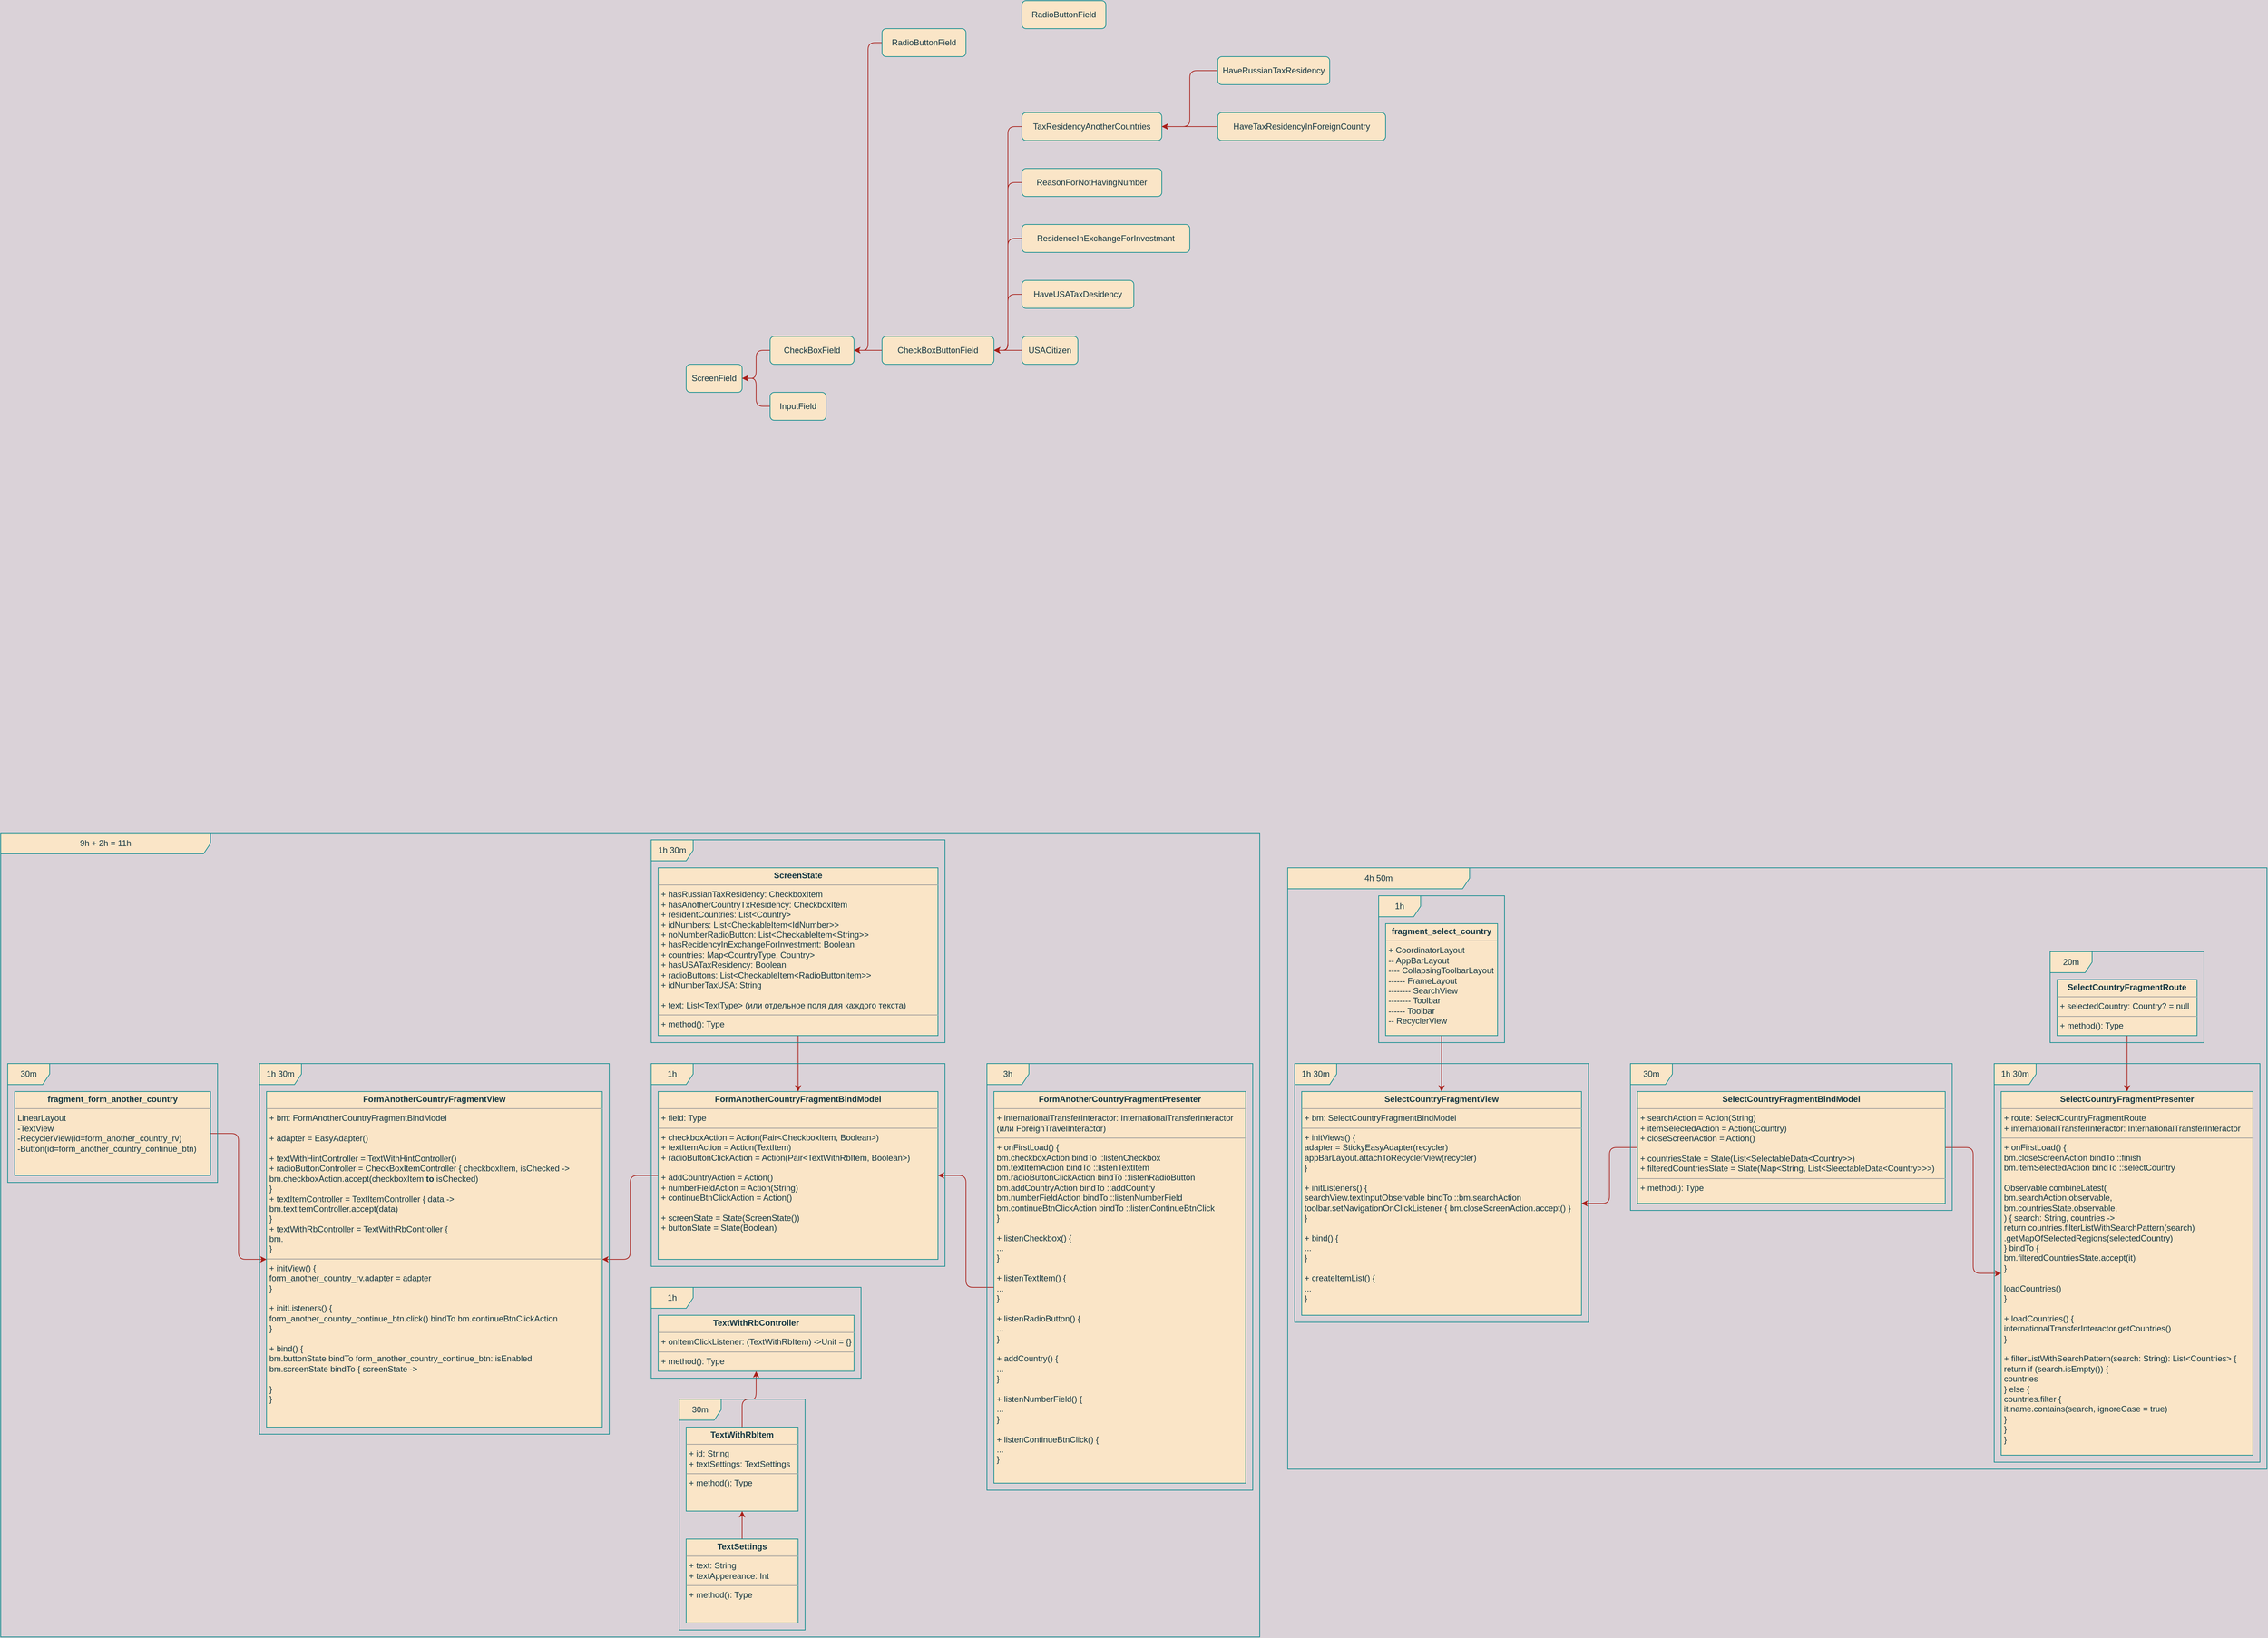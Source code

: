 <mxfile version="17.4.1" type="github">
  <diagram id="_SY6i5kRY3wPkOPPPDig" name="Page-1">
    <mxGraphModel dx="901" dy="2948" grid="1" gridSize="10" guides="1" tooltips="1" connect="1" arrows="1" fold="1" page="1" pageScale="1" pageWidth="827" pageHeight="1169" background="#DAD2D8" math="0" shadow="0">
      <root>
        <mxCell id="0" />
        <mxCell id="1" parent="0" />
        <mxCell id="DmR0rYpHkYZn28bjX9iA-1" value="&lt;p style=&quot;margin: 0px ; margin-top: 4px ; text-align: center&quot;&gt;&lt;b&gt;FormAnotherCountryFragmentView&lt;/b&gt;&lt;/p&gt;&lt;hr size=&quot;1&quot;&gt;&lt;p style=&quot;margin: 0px ; margin-left: 4px&quot;&gt;+ bm: FormAnotherCountryFragmentBindModel&lt;/p&gt;&lt;p style=&quot;margin: 0px ; margin-left: 4px&quot;&gt;&lt;br&gt;&lt;/p&gt;&lt;p style=&quot;margin: 0px ; margin-left: 4px&quot;&gt;+ adapter = EasyAdapter()&lt;br&gt;&lt;/p&gt;&lt;p style=&quot;margin: 0px ; margin-left: 4px&quot;&gt;&lt;br&gt;&lt;/p&gt;&lt;p style=&quot;margin: 0px ; margin-left: 4px&quot;&gt;+ textWithHintController = TextWithHintController()&lt;br&gt;&lt;/p&gt;&lt;p style=&quot;margin: 0px ; margin-left: 4px&quot;&gt;+ radioButtonController = CheckBoxItemController { checkboxItem, isChecked -&amp;gt;&lt;br&gt;&lt;/p&gt;&lt;p style=&quot;margin: 0px ; margin-left: 4px&quot;&gt;bm.checkboxAction.accept(checkboxItem &lt;b&gt;to&lt;/b&gt; isChecked)&lt;br&gt;&lt;/p&gt;&lt;p style=&quot;margin: 0px ; margin-left: 4px&quot;&gt;}&lt;/p&gt;&lt;p style=&quot;margin: 0px ; margin-left: 4px&quot;&gt;+ textItemController = TextItemController { data -&amp;gt;&lt;br&gt;&lt;/p&gt;&lt;p style=&quot;margin: 0px ; margin-left: 4px&quot;&gt;bm.textItemController.accept(data)&lt;br&gt;&lt;/p&gt;&lt;p style=&quot;margin: 0px ; margin-left: 4px&quot;&gt;}&lt;/p&gt;&lt;p style=&quot;margin: 0px ; margin-left: 4px&quot;&gt;+ textWithRbController = TextWithRbController {&lt;/p&gt;&lt;p style=&quot;margin: 0px ; margin-left: 4px&quot;&gt;bm.&lt;br&gt;&lt;/p&gt;&lt;p style=&quot;margin: 0px ; margin-left: 4px&quot;&gt;}&lt;br&gt;&lt;/p&gt;&lt;hr size=&quot;1&quot;&gt;&lt;p style=&quot;margin: 0px ; margin-left: 4px&quot;&gt;+ initView() {&lt;/p&gt;&lt;p style=&quot;margin: 0px ; margin-left: 4px&quot;&gt;form_another_country_rv.adapter = adapter&lt;br&gt;&lt;/p&gt;&lt;p style=&quot;margin: 0px ; margin-left: 4px&quot;&gt;}&lt;/p&gt;&lt;p style=&quot;margin: 0px ; margin-left: 4px&quot;&gt;&lt;br&gt;&lt;/p&gt;&lt;p style=&quot;margin: 0px ; margin-left: 4px&quot;&gt;+ initListeners() {&lt;/p&gt;&lt;p style=&quot;margin: 0px ; margin-left: 4px&quot;&gt;form_another_country_continue_btn.click() bindTo bm.continueBtnClickAction&lt;br&gt;&lt;/p&gt;&lt;p style=&quot;margin: 0px ; margin-left: 4px&quot;&gt;}&lt;br&gt;&lt;/p&gt;&lt;p style=&quot;margin: 0px ; margin-left: 4px&quot;&gt;&lt;br&gt;&lt;/p&gt;&lt;p style=&quot;margin: 0px ; margin-left: 4px&quot;&gt;+ bind() {&lt;/p&gt;&lt;p style=&quot;margin: 0px ; margin-left: 4px&quot;&gt;bm.buttonState bindTo form_another_country_continue_btn::isEnabled&lt;/p&gt;&lt;p style=&quot;margin: 0px ; margin-left: 4px&quot;&gt;bm.screenState bindTo { screenState -&amp;gt;&lt;br&gt;&lt;/p&gt;&lt;p style=&quot;margin: 0px ; margin-left: 4px&quot;&gt;&lt;br&gt;&lt;/p&gt;&lt;p style=&quot;margin: 0px ; margin-left: 4px&quot;&gt;}&lt;br&gt;&lt;/p&gt;&lt;p style=&quot;margin: 0px ; margin-left: 4px&quot;&gt;}&lt;br&gt;&lt;/p&gt;" style="verticalAlign=top;align=left;overflow=fill;fontSize=12;fontFamily=Helvetica;html=1;rounded=0;fillColor=#FAE5C7;strokeColor=#0F8B8D;fontColor=#143642;" parent="1" vertex="1">
          <mxGeometry x="440" y="80" width="480" height="480" as="geometry" />
        </mxCell>
        <mxCell id="DmR0rYpHkYZn28bjX9iA-13" value="" style="edgeStyle=orthogonalEdgeStyle;curved=0;rounded=1;sketch=0;orthogonalLoop=1;jettySize=auto;html=1;fontColor=#143642;strokeColor=#A8201A;fillColor=#FAE5C7;labelBackgroundColor=#DAD2D8;" parent="1" source="DmR0rYpHkYZn28bjX9iA-3" target="DmR0rYpHkYZn28bjX9iA-1" edge="1">
          <mxGeometry relative="1" as="geometry" />
        </mxCell>
        <mxCell id="DmR0rYpHkYZn28bjX9iA-3" value="&lt;p style=&quot;margin: 0px ; margin-top: 4px ; text-align: center&quot;&gt;&lt;b&gt;fragment_form_another_country&lt;/b&gt;&lt;/p&gt;&lt;hr size=&quot;1&quot;&gt;&lt;p style=&quot;margin: 0px ; margin-left: 4px&quot;&gt;LinearLayout&lt;/p&gt;&lt;p style=&quot;margin: 0px ; margin-left: 4px&quot;&gt;-TextView&lt;/p&gt;&lt;p style=&quot;margin: 0px ; margin-left: 4px&quot;&gt;-RecyclerView(id=form_another_country_rv)&lt;/p&gt;&lt;p style=&quot;margin: 0px ; margin-left: 4px&quot;&gt;-Button(id=form_another_country_continue_btn)&lt;br&gt;&lt;/p&gt;" style="verticalAlign=top;align=left;overflow=fill;fontSize=12;fontFamily=Helvetica;html=1;rounded=0;fillColor=#FAE5C7;strokeColor=#0F8B8D;fontColor=#143642;" parent="1" vertex="1">
          <mxGeometry x="80" y="80" width="280" height="120" as="geometry" />
        </mxCell>
        <mxCell id="DmR0rYpHkYZn28bjX9iA-11" value="" style="edgeStyle=orthogonalEdgeStyle;curved=0;rounded=1;sketch=0;orthogonalLoop=1;jettySize=auto;html=1;fontColor=#143642;strokeColor=#A8201A;fillColor=#FAE5C7;labelBackgroundColor=#DAD2D8;" parent="1" source="DmR0rYpHkYZn28bjX9iA-4" target="DmR0rYpHkYZn28bjX9iA-1" edge="1">
          <mxGeometry relative="1" as="geometry" />
        </mxCell>
        <mxCell id="DmR0rYpHkYZn28bjX9iA-4" value="&lt;p style=&quot;margin: 0px ; margin-top: 4px ; text-align: center&quot;&gt;&lt;b&gt;FormAnotherCountryFragmentBindModel&lt;/b&gt;&lt;/p&gt;&lt;hr size=&quot;1&quot;&gt;&lt;p style=&quot;margin: 0px ; margin-left: 4px&quot;&gt;+ field: Type&lt;/p&gt;&lt;hr size=&quot;1&quot;&gt;&lt;p style=&quot;margin: 0px ; margin-left: 4px&quot;&gt;+ checkboxAction = Action(Pair&amp;lt;CheckboxItem, Boolean&amp;gt;)&lt;/p&gt;&lt;p style=&quot;margin: 0px ; margin-left: 4px&quot;&gt;+ textItemAction = Action(TextItem)&lt;br&gt;&lt;/p&gt;&lt;p style=&quot;margin: 0px ; margin-left: 4px&quot;&gt;+ radioButtonClickAction = Action(Pair&amp;lt;TextWithRbItem, Boolean&amp;gt;)&lt;br&gt;&lt;/p&gt;&lt;br&gt;&lt;p style=&quot;margin: 0px ; margin-left: 4px&quot;&gt;+ addCountryAction = Action()&lt;/p&gt;&lt;p style=&quot;margin: 0px ; margin-left: 4px&quot;&gt;+ numberFieldAction = Action(String)&lt;/p&gt;&lt;p style=&quot;margin: 0px ; margin-left: 4px&quot;&gt;+ continueBtnClickAction = Action()&lt;br&gt;&lt;/p&gt;&lt;p style=&quot;margin: 0px ; margin-left: 4px&quot;&gt;&lt;br&gt;&lt;/p&gt;&lt;p style=&quot;margin: 0px ; margin-left: 4px&quot;&gt;+ screenState = State(ScreenState())&lt;/p&gt;&lt;p style=&quot;margin: 0px ; margin-left: 4px&quot;&gt;+ buttonState = State(Boolean)&lt;/p&gt;" style="verticalAlign=top;align=left;overflow=fill;fontSize=12;fontFamily=Helvetica;html=1;rounded=0;fillColor=#FAE5C7;strokeColor=#0F8B8D;fontColor=#143642;" parent="1" vertex="1">
          <mxGeometry x="1000" y="80" width="400" height="240" as="geometry" />
        </mxCell>
        <mxCell id="DmR0rYpHkYZn28bjX9iA-15" value="" style="edgeStyle=orthogonalEdgeStyle;curved=0;rounded=1;sketch=0;orthogonalLoop=1;jettySize=auto;html=1;fontColor=#143642;strokeColor=#A8201A;fillColor=#FAE5C7;labelBackgroundColor=#DAD2D8;" parent="1" source="DmR0rYpHkYZn28bjX9iA-5" target="DmR0rYpHkYZn28bjX9iA-4" edge="1">
          <mxGeometry relative="1" as="geometry" />
        </mxCell>
        <mxCell id="DmR0rYpHkYZn28bjX9iA-5" value="&lt;p style=&quot;margin: 0px ; margin-top: 4px ; text-align: center&quot;&gt;&lt;b&gt;ScreenState&lt;/b&gt;&lt;/p&gt;&lt;hr size=&quot;1&quot;&gt;&lt;p style=&quot;margin: 0px ; margin-left: 4px&quot;&gt;+ hasRussianTaxResidency: CheckboxItem&lt;/p&gt;&lt;p style=&quot;margin: 0px ; margin-left: 4px&quot;&gt;+ hasAnotherCountryTxResidency: CheckboxItem&lt;/p&gt;&lt;p style=&quot;margin: 0px ; margin-left: 4px&quot;&gt;+ residentCountries: List&amp;lt;Country&amp;gt;&lt;/p&gt;&lt;p style=&quot;margin: 0px ; margin-left: 4px&quot;&gt;+ idNumbers: List&amp;lt;CheckableItem&amp;lt;IdNumber&amp;gt;&amp;gt;&lt;/p&gt;&lt;p style=&quot;margin: 0px ; margin-left: 4px&quot;&gt;+ noNumberRadioButton: List&amp;lt;CheckableItem&amp;lt;String&amp;gt;&amp;gt;&lt;br&gt;&lt;/p&gt;&lt;p style=&quot;margin: 0px ; margin-left: 4px&quot;&gt;+ hasRecidencyInExchangeForInvestment: Boolean&lt;/p&gt;&lt;p style=&quot;margin: 0px ; margin-left: 4px&quot;&gt;+ countries: Map&amp;lt;CountryType, Country&amp;gt;&lt;/p&gt;&lt;p style=&quot;margin: 0px ; margin-left: 4px&quot;&gt;+ hasUSATaxResidency: Boolean&lt;/p&gt;&lt;p style=&quot;margin: 0px ; margin-left: 4px&quot;&gt;+ radioButtons: List&amp;lt;CheckableItem&amp;lt;RadioButtonItem&amp;gt;&amp;gt;&lt;/p&gt;&lt;p style=&quot;margin: 0px ; margin-left: 4px&quot;&gt;+ idNumberTaxUSA: String&lt;/p&gt;&lt;p style=&quot;margin: 0px ; margin-left: 4px&quot;&gt;&lt;br&gt;&lt;/p&gt;&lt;p style=&quot;margin: 0px ; margin-left: 4px&quot;&gt;+ text: List&amp;lt;TextType&amp;gt; (или отдельное поля для каждого текста)&lt;br&gt;&lt;/p&gt;&lt;hr size=&quot;1&quot;&gt;&lt;p style=&quot;margin: 0px ; margin-left: 4px&quot;&gt;+ method(): Type&lt;/p&gt;" style="verticalAlign=top;align=left;overflow=fill;fontSize=12;fontFamily=Helvetica;html=1;rounded=0;fillColor=#FAE5C7;strokeColor=#0F8B8D;fontColor=#143642;" parent="1" vertex="1">
          <mxGeometry x="1000" y="-240" width="400" height="240" as="geometry" />
        </mxCell>
        <mxCell id="DmR0rYpHkYZn28bjX9iA-6" value="&lt;p style=&quot;margin: 0px ; margin-top: 4px ; text-align: center&quot;&gt;&lt;b&gt;TextWithRbController&lt;/b&gt;&lt;/p&gt;&lt;hr size=&quot;1&quot;&gt;&lt;p style=&quot;margin: 0px ; margin-left: 4px&quot;&gt;+ onItemClickListener: (TextWithRbItem) -&amp;gt;Unit = {}&lt;br&gt;&lt;/p&gt;&lt;hr size=&quot;1&quot;&gt;&lt;p style=&quot;margin: 0px ; margin-left: 4px&quot;&gt;+ method(): Type&lt;/p&gt;" style="verticalAlign=top;align=left;overflow=fill;fontSize=12;fontFamily=Helvetica;html=1;rounded=0;sketch=0;fontColor=#143642;strokeColor=#0F8B8D;fillColor=#FAE5C7;" parent="1" vertex="1">
          <mxGeometry x="1000" y="400" width="280" height="80" as="geometry" />
        </mxCell>
        <mxCell id="DmR0rYpHkYZn28bjX9iA-18" value="" style="edgeStyle=orthogonalEdgeStyle;curved=0;rounded=1;sketch=0;orthogonalLoop=1;jettySize=auto;html=1;fontColor=#143642;strokeColor=#A8201A;fillColor=#FAE5C7;labelBackgroundColor=#DAD2D8;" parent="1" source="DmR0rYpHkYZn28bjX9iA-7" target="DmR0rYpHkYZn28bjX9iA-6" edge="1">
          <mxGeometry relative="1" as="geometry" />
        </mxCell>
        <mxCell id="DmR0rYpHkYZn28bjX9iA-7" value="&lt;p style=&quot;margin: 0px ; margin-top: 4px ; text-align: center&quot;&gt;&lt;b&gt;TextWithRbItem&lt;/b&gt;&lt;/p&gt;&lt;hr size=&quot;1&quot;&gt;&lt;p style=&quot;margin: 0px ; margin-left: 4px&quot;&gt;+ id: String&lt;/p&gt;&lt;p style=&quot;margin: 0px ; margin-left: 4px&quot;&gt;+ textSettings: TextSettings&lt;br&gt;&lt;/p&gt;&lt;hr size=&quot;1&quot;&gt;&lt;p style=&quot;margin: 0px ; margin-left: 4px&quot;&gt;+ method(): Type&lt;/p&gt;" style="verticalAlign=top;align=left;overflow=fill;fontSize=12;fontFamily=Helvetica;html=1;rounded=0;sketch=0;fontColor=#143642;strokeColor=#0F8B8D;fillColor=#FAE5C7;" parent="1" vertex="1">
          <mxGeometry x="1040" y="560" width="160" height="120" as="geometry" />
        </mxCell>
        <mxCell id="DmR0rYpHkYZn28bjX9iA-9" style="edgeStyle=orthogonalEdgeStyle;curved=0;rounded=1;sketch=0;orthogonalLoop=1;jettySize=auto;html=1;entryX=0.5;entryY=1;entryDx=0;entryDy=0;fontColor=#143642;strokeColor=#A8201A;fillColor=#FAE5C7;labelBackgroundColor=#DAD2D8;" parent="1" source="DmR0rYpHkYZn28bjX9iA-8" target="DmR0rYpHkYZn28bjX9iA-7" edge="1">
          <mxGeometry relative="1" as="geometry" />
        </mxCell>
        <mxCell id="DmR0rYpHkYZn28bjX9iA-8" value="&lt;p style=&quot;margin: 0px ; margin-top: 4px ; text-align: center&quot;&gt;&lt;b&gt;TextSettings&lt;/b&gt;&lt;/p&gt;&lt;hr size=&quot;1&quot;&gt;&lt;p style=&quot;margin: 0px ; margin-left: 4px&quot;&gt;+ text: String&lt;/p&gt;&lt;p style=&quot;margin: 0px ; margin-left: 4px&quot;&gt;+ textAppereance: Int&lt;br&gt;&lt;/p&gt;&lt;hr size=&quot;1&quot;&gt;&lt;p style=&quot;margin: 0px ; margin-left: 4px&quot;&gt;+ method(): Type&lt;/p&gt;" style="verticalAlign=top;align=left;overflow=fill;fontSize=12;fontFamily=Helvetica;html=1;rounded=0;sketch=0;fontColor=#143642;strokeColor=#0F8B8D;fillColor=#FAE5C7;" parent="1" vertex="1">
          <mxGeometry x="1040" y="720" width="160" height="120" as="geometry" />
        </mxCell>
        <mxCell id="DmR0rYpHkYZn28bjX9iA-19" style="edgeStyle=orthogonalEdgeStyle;curved=0;rounded=1;sketch=0;orthogonalLoop=1;jettySize=auto;html=1;entryX=1;entryY=0.5;entryDx=0;entryDy=0;fontColor=#143642;strokeColor=#A8201A;fillColor=#FAE5C7;labelBackgroundColor=#DAD2D8;" parent="1" source="DmR0rYpHkYZn28bjX9iA-14" target="DmR0rYpHkYZn28bjX9iA-4" edge="1">
          <mxGeometry relative="1" as="geometry" />
        </mxCell>
        <mxCell id="DmR0rYpHkYZn28bjX9iA-14" value="&lt;p style=&quot;margin: 0px ; margin-top: 4px ; text-align: center&quot;&gt;&lt;b&gt;FormAnotherCountryFragmentPresenter&lt;/b&gt;&lt;/p&gt;&lt;hr size=&quot;1&quot;&gt;&lt;p style=&quot;margin: 0px ; margin-left: 4px&quot;&gt;+ internationalTransferInteractor: InternationalTransferInteractor&lt;/p&gt;&lt;p style=&quot;margin: 0px ; margin-left: 4px&quot;&gt;(или ForeignTravelInteractor)&lt;br&gt;&lt;/p&gt;&lt;hr size=&quot;1&quot;&gt;&lt;p style=&quot;margin: 0px ; margin-left: 4px&quot;&gt;+ onFirstLoad() {&lt;/p&gt;&lt;p style=&quot;margin: 0px ; margin-left: 4px&quot;&gt;bm.checkboxAction bindTo ::listenCheckbox&lt;/p&gt;&lt;p style=&quot;margin: 0px ; margin-left: 4px&quot;&gt;bm.textItemAction bindTo ::listenTextItem&lt;/p&gt;&lt;p style=&quot;margin: 0px ; margin-left: 4px&quot;&gt;bm.radioButtonClickAction bindTo ::listenRadioButton&lt;/p&gt;&lt;p style=&quot;margin: 0px ; margin-left: 4px&quot;&gt;bm.addCountryAction bindTo ::addCountry&lt;/p&gt;&lt;p style=&quot;margin: 0px ; margin-left: 4px&quot;&gt;bm.numberFieldAction bindTo ::listenNumberField&lt;/p&gt;&lt;p style=&quot;margin: 0px ; margin-left: 4px&quot;&gt;bm.continueBtnClickAction bindTo ::listenContinueBtnClick&lt;br&gt;&lt;/p&gt;&lt;p style=&quot;margin: 0px ; margin-left: 4px&quot;&gt;}&lt;/p&gt;&lt;p style=&quot;margin: 0px ; margin-left: 4px&quot;&gt;&lt;br&gt;&lt;/p&gt;&lt;p style=&quot;margin: 0px ; margin-left: 4px&quot;&gt;+ listenCheckbox() {&lt;/p&gt;&lt;p style=&quot;margin: 0px ; margin-left: 4px&quot;&gt;...&lt;br&gt;&lt;/p&gt;&lt;p style=&quot;margin: 0px ; margin-left: 4px&quot;&gt;}&lt;/p&gt;&lt;p style=&quot;margin: 0px ; margin-left: 4px&quot;&gt;&lt;br&gt;&lt;/p&gt;&lt;p style=&quot;margin: 0px ; margin-left: 4px&quot;&gt;+ listenTextItem() {&lt;/p&gt;&lt;p style=&quot;margin: 0px ; margin-left: 4px&quot;&gt;...&lt;br&gt;&lt;/p&gt;&lt;p style=&quot;margin: 0px ; margin-left: 4px&quot;&gt;}&lt;/p&gt;&lt;p style=&quot;margin: 0px ; margin-left: 4px&quot;&gt;&lt;br&gt;&lt;/p&gt;&lt;p style=&quot;margin: 0px ; margin-left: 4px&quot;&gt;+ listenRadioButton() {&lt;/p&gt;&lt;p style=&quot;margin: 0px ; margin-left: 4px&quot;&gt;...&lt;/p&gt;&lt;p style=&quot;margin: 0px ; margin-left: 4px&quot;&gt;}&lt;/p&gt;&lt;p style=&quot;margin: 0px ; margin-left: 4px&quot;&gt;&lt;br&gt;&lt;/p&gt;&lt;p style=&quot;margin: 0px ; margin-left: 4px&quot;&gt;+ addCountry() {&lt;/p&gt;&lt;p style=&quot;margin: 0px ; margin-left: 4px&quot;&gt;...&lt;/p&gt;&lt;p style=&quot;margin: 0px ; margin-left: 4px&quot;&gt;}&lt;/p&gt;&lt;p style=&quot;margin: 0px ; margin-left: 4px&quot;&gt;&lt;br&gt;&lt;/p&gt;&lt;p style=&quot;margin: 0px ; margin-left: 4px&quot;&gt;+ listenNumberField() {&lt;/p&gt;&lt;p style=&quot;margin: 0px ; margin-left: 4px&quot;&gt;...&lt;/p&gt;&lt;p style=&quot;margin: 0px ; margin-left: 4px&quot;&gt;}&lt;/p&gt;&lt;p style=&quot;margin: 0px ; margin-left: 4px&quot;&gt;&lt;br&gt;&lt;/p&gt;&lt;p style=&quot;margin: 0px ; margin-left: 4px&quot;&gt;+ listenContinueBtnClick() {&lt;/p&gt;&lt;p style=&quot;margin: 0px ; margin-left: 4px&quot;&gt;...&lt;/p&gt;&lt;p style=&quot;margin: 0px ; margin-left: 4px&quot;&gt;}&lt;br&gt;&lt;/p&gt;" style="verticalAlign=top;align=left;overflow=fill;fontSize=12;fontFamily=Helvetica;html=1;rounded=0;sketch=0;fontColor=#143642;strokeColor=#0F8B8D;fillColor=#FAE5C7;" parent="1" vertex="1">
          <mxGeometry x="1480" y="80" width="360" height="560" as="geometry" />
        </mxCell>
        <mxCell id="YAK2lsezUmo9ZANlKVOq-1" value="&lt;p style=&quot;margin: 0px ; margin-top: 4px ; text-align: center&quot;&gt;&lt;b&gt;SelectCountryFragmentView&lt;/b&gt;&lt;/p&gt;&lt;hr size=&quot;1&quot;&gt;&lt;p style=&quot;margin: 0px ; margin-left: 4px&quot;&gt;+ bm: SelectCountryFragmentBindModel&lt;br&gt;&lt;/p&gt;&lt;hr size=&quot;1&quot;&gt;&lt;p style=&quot;margin: 0px ; margin-left: 4px&quot;&gt;+ initViews() {&lt;/p&gt;&lt;p style=&quot;margin: 0px ; margin-left: 4px&quot;&gt;adapter = StickyEasyAdapter(recycler)&lt;/p&gt;&lt;p style=&quot;margin: 0px ; margin-left: 4px&quot;&gt;appBarLayout.attachToRecyclerView(recycler)&lt;br&gt;&lt;/p&gt;&lt;p style=&quot;margin: 0px ; margin-left: 4px&quot;&gt;}&lt;/p&gt;&lt;p style=&quot;margin: 0px ; margin-left: 4px&quot;&gt;&lt;br&gt;&lt;/p&gt;&lt;p style=&quot;margin: 0px ; margin-left: 4px&quot;&gt;+ initListeners() {&lt;/p&gt;&lt;p style=&quot;margin: 0px ; margin-left: 4px&quot;&gt;searchView.textInputObservable bindTo ::bm.searchAction&lt;/p&gt;&lt;p style=&quot;margin: 0px ; margin-left: 4px&quot;&gt;toolbar.setNavigationOnClickListener { bm.closeScreenAction.accept() }&lt;br&gt;&lt;/p&gt;&lt;p style=&quot;margin: 0px ; margin-left: 4px&quot;&gt;}&lt;br&gt;&lt;/p&gt;&lt;p style=&quot;margin: 0px ; margin-left: 4px&quot;&gt;&lt;br&gt;&lt;/p&gt;&lt;p style=&quot;margin: 0px ; margin-left: 4px&quot;&gt;+ bind() {&lt;/p&gt;&lt;p style=&quot;margin: 0px ; margin-left: 4px&quot;&gt;...&lt;br&gt;&lt;/p&gt;&lt;p style=&quot;margin: 0px ; margin-left: 4px&quot;&gt;}&lt;/p&gt;&lt;p style=&quot;margin: 0px ; margin-left: 4px&quot;&gt;&lt;br&gt;&lt;/p&gt;&lt;p style=&quot;margin: 0px ; margin-left: 4px&quot;&gt;+ createItemList() {&lt;/p&gt;&lt;p style=&quot;margin: 0px ; margin-left: 4px&quot;&gt;...&lt;/p&gt;&lt;p style=&quot;margin: 0px ; margin-left: 4px&quot;&gt;}&lt;br&gt;&lt;/p&gt;" style="verticalAlign=top;align=left;overflow=fill;fontSize=12;fontFamily=Helvetica;html=1;fillColor=#FAE5C7;strokeColor=#0F8B8D;fontColor=#143642;" parent="1" vertex="1">
          <mxGeometry x="1920" y="80" width="400" height="320" as="geometry" />
        </mxCell>
        <mxCell id="YAK2lsezUmo9ZANlKVOq-8" value="" style="edgeStyle=orthogonalEdgeStyle;curved=0;rounded=1;sketch=0;orthogonalLoop=1;jettySize=auto;html=1;fontColor=#143642;strokeColor=#A8201A;fillColor=#FAE5C7;labelBackgroundColor=#DAD2D8;" parent="1" source="YAK2lsezUmo9ZANlKVOq-2" target="YAK2lsezUmo9ZANlKVOq-4" edge="1">
          <mxGeometry relative="1" as="geometry" />
        </mxCell>
        <mxCell id="YAK2lsezUmo9ZANlKVOq-2" value="&lt;p style=&quot;margin: 0px ; margin-top: 4px ; text-align: center&quot;&gt;&lt;b&gt;SelectCountryFragmentRoute&lt;/b&gt;&lt;/p&gt;&lt;hr size=&quot;1&quot;&gt;&lt;p style=&quot;margin: 0px ; margin-left: 4px&quot;&gt;+ selectedCountry: Country? = null&lt;br&gt;&lt;/p&gt;&lt;hr size=&quot;1&quot;&gt;&lt;p style=&quot;margin: 0px ; margin-left: 4px&quot;&gt;+ method(): Type&lt;/p&gt;" style="verticalAlign=top;align=left;overflow=fill;fontSize=12;fontFamily=Helvetica;html=1;fillColor=#FAE5C7;strokeColor=#0F8B8D;fontColor=#143642;" parent="1" vertex="1">
          <mxGeometry x="3000" y="-80" width="200" height="80" as="geometry" />
        </mxCell>
        <mxCell id="YAK2lsezUmo9ZANlKVOq-7" value="" style="edgeStyle=orthogonalEdgeStyle;curved=0;rounded=1;sketch=0;orthogonalLoop=1;jettySize=auto;html=1;fontColor=#143642;strokeColor=#A8201A;fillColor=#FAE5C7;labelBackgroundColor=#DAD2D8;" parent="1" source="YAK2lsezUmo9ZANlKVOq-3" target="YAK2lsezUmo9ZANlKVOq-1" edge="1">
          <mxGeometry relative="1" as="geometry" />
        </mxCell>
        <mxCell id="YAK2lsezUmo9ZANlKVOq-9" value="" style="edgeStyle=orthogonalEdgeStyle;curved=0;rounded=1;sketch=0;orthogonalLoop=1;jettySize=auto;html=1;fontColor=#143642;strokeColor=#A8201A;fillColor=#FAE5C7;labelBackgroundColor=#DAD2D8;" parent="1" source="YAK2lsezUmo9ZANlKVOq-3" target="YAK2lsezUmo9ZANlKVOq-4" edge="1">
          <mxGeometry relative="1" as="geometry" />
        </mxCell>
        <mxCell id="YAK2lsezUmo9ZANlKVOq-3" value="&lt;p style=&quot;margin: 0px ; margin-top: 4px ; text-align: center&quot;&gt;&lt;b&gt;SelectCountryFragmentBindModel&lt;/b&gt;&lt;/p&gt;&lt;hr size=&quot;1&quot;&gt;&lt;p style=&quot;margin: 0px ; margin-left: 4px&quot;&gt;+ searchAction = Action(String)&lt;/p&gt;&lt;p style=&quot;margin: 0px ; margin-left: 4px&quot;&gt;+ itemSelectedAction = Action(Country)&lt;/p&gt;&lt;p style=&quot;margin: 0px ; margin-left: 4px&quot;&gt;+ closeScreenAction = Action()&lt;br&gt;&lt;/p&gt;&lt;p style=&quot;margin: 0px ; margin-left: 4px&quot;&gt;&lt;br&gt;&lt;/p&gt;&lt;p style=&quot;margin: 0px ; margin-left: 4px&quot;&gt;+ countriesState = State(List&amp;lt;SelectableData&amp;lt;Country&amp;gt;&amp;gt;)&lt;/p&gt;&lt;p style=&quot;margin: 0px ; margin-left: 4px&quot;&gt;+ filteredCountriesState = State(Map&amp;lt;String, List&amp;lt;SleectableData&amp;lt;Country&amp;gt;&amp;gt;&amp;gt;)&lt;br&gt;&lt;/p&gt;&lt;hr size=&quot;1&quot;&gt;&lt;p style=&quot;margin: 0px ; margin-left: 4px&quot;&gt;+ method(): Type&lt;/p&gt;" style="verticalAlign=top;align=left;overflow=fill;fontSize=12;fontFamily=Helvetica;html=1;fillColor=#FAE5C7;strokeColor=#0F8B8D;fontColor=#143642;" parent="1" vertex="1">
          <mxGeometry x="2400" y="80" width="440" height="160" as="geometry" />
        </mxCell>
        <mxCell id="YAK2lsezUmo9ZANlKVOq-4" value="&lt;p style=&quot;margin: 0px ; margin-top: 4px ; text-align: center&quot;&gt;&lt;b&gt;SelectCountryFragmentPresenter&lt;/b&gt;&lt;/p&gt;&lt;hr size=&quot;1&quot;&gt;&lt;p style=&quot;margin: 0px ; margin-left: 4px&quot;&gt;+ route: SelectCountryFragmentRoute&lt;/p&gt;&lt;p style=&quot;margin: 0px ; margin-left: 4px&quot;&gt;+ internationalTransferInteractor: InternationalTransferInteractor&lt;br&gt;&lt;/p&gt;&lt;hr size=&quot;1&quot;&gt;&lt;p style=&quot;margin: 0px ; margin-left: 4px&quot;&gt;+ onFirstLoad() {&lt;/p&gt;&lt;p style=&quot;margin: 0px ; margin-left: 4px&quot;&gt;bm.closeScreenAction bindTo ::finish&lt;/p&gt;&lt;p style=&quot;margin: 0px ; margin-left: 4px&quot;&gt;bm.itemSelectedAction bindTo ::selectCountry&lt;/p&gt;&lt;p style=&quot;margin: 0px ; margin-left: 4px&quot;&gt;&lt;br&gt;&lt;/p&gt;&lt;p style=&quot;margin: 0px ; margin-left: 4px&quot;&gt;Observable.combineLatest(&lt;/p&gt;&lt;p style=&quot;margin: 0px ; margin-left: 4px&quot;&gt;bm.searchAction.observable,&lt;/p&gt;&lt;p style=&quot;margin: 0px ; margin-left: 4px&quot;&gt;bm.countriesState.observable,&lt;br&gt;&lt;/p&gt;&lt;p style=&quot;margin: 0px ; margin-left: 4px&quot;&gt;) { search: String, countries -&amp;gt;&lt;br&gt;&lt;/p&gt;&lt;p style=&quot;margin: 0px ; margin-left: 4px&quot;&gt;return countries.filterListWithSearchPattern(search)&lt;/p&gt;&lt;p style=&quot;margin: 0px ; margin-left: 4px&quot;&gt;.getMapOfSelectedRegions(selectedCountry)&lt;br&gt;&lt;/p&gt;&lt;p style=&quot;margin: 0px ; margin-left: 4px&quot;&gt;} bindTo {&lt;/p&gt;&lt;p style=&quot;margin: 0px ; margin-left: 4px&quot;&gt;bm.filteredCountriesState.accept(it)&lt;br&gt;&lt;/p&gt;&lt;p style=&quot;margin: 0px ; margin-left: 4px&quot;&gt;}&lt;/p&gt;&lt;p style=&quot;margin: 0px ; margin-left: 4px&quot;&gt;&lt;br&gt;&lt;/p&gt;&lt;p style=&quot;margin: 0px ; margin-left: 4px&quot;&gt;loadCountries()&lt;br&gt;&lt;/p&gt;&lt;p style=&quot;margin: 0px ; margin-left: 4px&quot;&gt;}&lt;/p&gt;&lt;p style=&quot;margin: 0px ; margin-left: 4px&quot;&gt;&lt;br&gt;&lt;/p&gt;&lt;p style=&quot;margin: 0px ; margin-left: 4px&quot;&gt;+ loadCountries() {&lt;/p&gt;&lt;p style=&quot;margin: 0px ; margin-left: 4px&quot;&gt;internationalTransferInteractor.getCountries()&lt;br&gt;&lt;/p&gt;&lt;p style=&quot;margin: 0px ; margin-left: 4px&quot;&gt;}&lt;/p&gt;&lt;p style=&quot;margin: 0px ; margin-left: 4px&quot;&gt;&lt;br&gt;&lt;/p&gt;&lt;p style=&quot;margin: 0px ; margin-left: 4px&quot;&gt;+ filterListWithSearchPattern(search: String): List&amp;lt;Countries&amp;gt; {&lt;/p&gt;&lt;p style=&quot;margin: 0px ; margin-left: 4px&quot;&gt;return if (search.isEmpty()) {&lt;/p&gt;&lt;p style=&quot;margin: 0px ; margin-left: 4px&quot;&gt;countries&lt;br&gt;&lt;/p&gt;&lt;p style=&quot;margin: 0px ; margin-left: 4px&quot;&gt;} else {&lt;/p&gt;&lt;p style=&quot;margin: 0px ; margin-left: 4px&quot;&gt;countries.filter {&lt;/p&gt;&lt;p style=&quot;margin: 0px ; margin-left: 4px&quot;&gt;it.name.contains(search, ignoreCase = true)&lt;br&gt;&lt;/p&gt;&lt;p style=&quot;margin: 0px ; margin-left: 4px&quot;&gt;}&lt;br&gt;&lt;/p&gt;&lt;p style=&quot;margin: 0px ; margin-left: 4px&quot;&gt;}&lt;br&gt;&lt;/p&gt;&lt;p style=&quot;margin: 0px ; margin-left: 4px&quot;&gt;}&lt;br&gt;&lt;/p&gt;" style="verticalAlign=top;align=left;overflow=fill;fontSize=12;fontFamily=Helvetica;html=1;fillColor=#FAE5C7;strokeColor=#0F8B8D;fontColor=#143642;" parent="1" vertex="1">
          <mxGeometry x="2920" y="80" width="360" height="520" as="geometry" />
        </mxCell>
        <mxCell id="YAK2lsezUmo9ZANlKVOq-6" value="" style="edgeStyle=orthogonalEdgeStyle;curved=0;rounded=1;sketch=0;orthogonalLoop=1;jettySize=auto;html=1;fontColor=#143642;strokeColor=#A8201A;fillColor=#FAE5C7;labelBackgroundColor=#DAD2D8;" parent="1" source="YAK2lsezUmo9ZANlKVOq-5" target="YAK2lsezUmo9ZANlKVOq-1" edge="1">
          <mxGeometry relative="1" as="geometry" />
        </mxCell>
        <mxCell id="YAK2lsezUmo9ZANlKVOq-5" value="&lt;p style=&quot;margin: 0px ; margin-top: 4px ; text-align: center&quot;&gt;&lt;b&gt;fragment_select_country&lt;/b&gt;&lt;/p&gt;&lt;hr size=&quot;1&quot;&gt;&lt;p style=&quot;margin: 0px ; margin-left: 4px&quot;&gt;+ CoordinatorLayout&lt;/p&gt;&lt;p style=&quot;margin: 0px ; margin-left: 4px&quot;&gt;-- AppBarLayout&lt;/p&gt;&lt;p style=&quot;margin: 0px ; margin-left: 4px&quot;&gt;---- CollapsingToolbarLayout&lt;/p&gt;&lt;p style=&quot;margin: 0px ; margin-left: 4px&quot;&gt;------ FrameLayout&lt;/p&gt;&lt;p style=&quot;margin: 0px ; margin-left: 4px&quot;&gt;-------- SearchView&lt;/p&gt;&lt;p style=&quot;margin: 0px ; margin-left: 4px&quot;&gt;-------- Toolbar&lt;br&gt;&lt;/p&gt;&lt;p style=&quot;margin: 0px ; margin-left: 4px&quot;&gt;------ Toolbar&lt;/p&gt;&lt;p style=&quot;margin: 0px ; margin-left: 4px&quot;&gt;-- RecyclerView&lt;br&gt;&lt;/p&gt;" style="verticalAlign=top;align=left;overflow=fill;fontSize=12;fontFamily=Helvetica;html=1;fillColor=#FAE5C7;strokeColor=#0F8B8D;fontColor=#143642;" parent="1" vertex="1">
          <mxGeometry x="2040" y="-160" width="160" height="160" as="geometry" />
        </mxCell>
        <mxCell id="YAK2lsezUmo9ZANlKVOq-10" value="20m" style="shape=umlFrame;whiteSpace=wrap;html=1;rounded=0;sketch=0;fontColor=#143642;strokeColor=#0F8B8D;fillColor=#FAE5C7;" parent="1" vertex="1">
          <mxGeometry x="2990" y="-120" width="220" height="130" as="geometry" />
        </mxCell>
        <mxCell id="YAK2lsezUmo9ZANlKVOq-11" value="1h 30m" style="shape=umlFrame;whiteSpace=wrap;html=1;rounded=0;sketch=0;fontColor=#143642;strokeColor=#0F8B8D;fillColor=#FAE5C7;" parent="1" vertex="1">
          <mxGeometry x="2910" y="40" width="380" height="570" as="geometry" />
        </mxCell>
        <mxCell id="YAK2lsezUmo9ZANlKVOq-12" value="30m" style="shape=umlFrame;whiteSpace=wrap;html=1;rounded=0;sketch=0;fontColor=#143642;strokeColor=#0F8B8D;fillColor=#FAE5C7;" parent="1" vertex="1">
          <mxGeometry x="2390" y="40" width="460" height="210" as="geometry" />
        </mxCell>
        <mxCell id="YAK2lsezUmo9ZANlKVOq-13" value="1h" style="shape=umlFrame;whiteSpace=wrap;html=1;rounded=0;sketch=0;fontColor=#143642;strokeColor=#0F8B8D;fillColor=#FAE5C7;" parent="1" vertex="1">
          <mxGeometry x="2030" y="-200" width="180" height="210" as="geometry" />
        </mxCell>
        <mxCell id="YAK2lsezUmo9ZANlKVOq-14" value="1h 30m" style="shape=umlFrame;whiteSpace=wrap;html=1;rounded=0;sketch=0;fontColor=#143642;strokeColor=#0F8B8D;fillColor=#FAE5C7;" parent="1" vertex="1">
          <mxGeometry x="1910" y="40" width="420" height="370" as="geometry" />
        </mxCell>
        <mxCell id="YAK2lsezUmo9ZANlKVOq-15" value="4h 50m" style="shape=umlFrame;whiteSpace=wrap;html=1;rounded=0;sketch=0;fontColor=#143642;strokeColor=#0F8B8D;fillColor=#FAE5C7;width=260;height=30;" parent="1" vertex="1">
          <mxGeometry x="1900" y="-240" width="1400" height="860" as="geometry" />
        </mxCell>
        <mxCell id="YAK2lsezUmo9ZANlKVOq-16" value="30m" style="shape=umlFrame;whiteSpace=wrap;html=1;rounded=0;sketch=0;fontColor=#143642;strokeColor=#0F8B8D;fillColor=#FAE5C7;" parent="1" vertex="1">
          <mxGeometry x="70" y="40" width="300" height="170" as="geometry" />
        </mxCell>
        <mxCell id="YAK2lsezUmo9ZANlKVOq-17" value="1h 30m" style="shape=umlFrame;whiteSpace=wrap;html=1;rounded=0;sketch=0;fontColor=#143642;strokeColor=#0F8B8D;fillColor=#FAE5C7;" parent="1" vertex="1">
          <mxGeometry x="430" y="40" width="500" height="530" as="geometry" />
        </mxCell>
        <mxCell id="YAK2lsezUmo9ZANlKVOq-18" value="1h" style="shape=umlFrame;whiteSpace=wrap;html=1;rounded=0;sketch=0;fontColor=#143642;strokeColor=#0F8B8D;fillColor=#FAE5C7;" parent="1" vertex="1">
          <mxGeometry x="990" y="40" width="420" height="290" as="geometry" />
        </mxCell>
        <mxCell id="YAK2lsezUmo9ZANlKVOq-19" value="1h" style="shape=umlFrame;whiteSpace=wrap;html=1;rounded=0;sketch=0;fontColor=#143642;strokeColor=#0F8B8D;fillColor=#FAE5C7;" parent="1" vertex="1">
          <mxGeometry x="990" y="360" width="300" height="130" as="geometry" />
        </mxCell>
        <mxCell id="YAK2lsezUmo9ZANlKVOq-20" value="30m" style="shape=umlFrame;whiteSpace=wrap;html=1;rounded=0;sketch=0;fontColor=#143642;strokeColor=#0F8B8D;fillColor=#FAE5C7;" parent="1" vertex="1">
          <mxGeometry x="1030" y="520" width="180" height="330" as="geometry" />
        </mxCell>
        <mxCell id="YAK2lsezUmo9ZANlKVOq-21" value="3h" style="shape=umlFrame;whiteSpace=wrap;html=1;rounded=0;sketch=0;fontColor=#143642;strokeColor=#0F8B8D;fillColor=#FAE5C7;" parent="1" vertex="1">
          <mxGeometry x="1470" y="40" width="380" height="610" as="geometry" />
        </mxCell>
        <mxCell id="YAK2lsezUmo9ZANlKVOq-22" value="1h 30m" style="shape=umlFrame;whiteSpace=wrap;html=1;rounded=0;sketch=0;fontColor=#143642;strokeColor=#0F8B8D;fillColor=#FAE5C7;" parent="1" vertex="1">
          <mxGeometry x="990" y="-280" width="420" height="290" as="geometry" />
        </mxCell>
        <mxCell id="YAK2lsezUmo9ZANlKVOq-23" value="9h + 2h = 11h" style="shape=umlFrame;whiteSpace=wrap;html=1;rounded=0;sketch=0;fontColor=#143642;strokeColor=#0F8B8D;fillColor=#FAE5C7;width=300;height=30;" parent="1" vertex="1">
          <mxGeometry x="60" y="-290" width="1800" height="1150" as="geometry" />
        </mxCell>
        <mxCell id="ro_xbtDfpzra4wUKkPER-1" value="ScreenField" style="rounded=1;whiteSpace=wrap;html=1;fillColor=#FAE5C7;strokeColor=#0F8B8D;fontColor=#143642;" vertex="1" parent="1">
          <mxGeometry x="1040" y="-960" width="80" height="40" as="geometry" />
        </mxCell>
        <mxCell id="ro_xbtDfpzra4wUKkPER-6" style="edgeStyle=orthogonalEdgeStyle;curved=0;rounded=1;sketch=0;orthogonalLoop=1;jettySize=auto;html=1;entryX=1;entryY=0.5;entryDx=0;entryDy=0;fontColor=#143642;strokeColor=#A8201A;fillColor=#FAE5C7;" edge="1" parent="1" source="ro_xbtDfpzra4wUKkPER-2" target="ro_xbtDfpzra4wUKkPER-1">
          <mxGeometry relative="1" as="geometry" />
        </mxCell>
        <mxCell id="ro_xbtDfpzra4wUKkPER-2" value="CheckBoxField" style="rounded=1;whiteSpace=wrap;html=1;fillColor=#FAE5C7;strokeColor=#0F8B8D;fontColor=#143642;" vertex="1" parent="1">
          <mxGeometry x="1160" y="-1000" width="120" height="40" as="geometry" />
        </mxCell>
        <mxCell id="ro_xbtDfpzra4wUKkPER-8" style="edgeStyle=orthogonalEdgeStyle;curved=0;rounded=1;sketch=0;orthogonalLoop=1;jettySize=auto;html=1;entryX=1;entryY=0.5;entryDx=0;entryDy=0;fontColor=#143642;strokeColor=#A8201A;fillColor=#FAE5C7;" edge="1" parent="1" source="ro_xbtDfpzra4wUKkPER-3" target="ro_xbtDfpzra4wUKkPER-1">
          <mxGeometry relative="1" as="geometry" />
        </mxCell>
        <mxCell id="ro_xbtDfpzra4wUKkPER-3" value="InputField" style="rounded=1;whiteSpace=wrap;html=1;fillColor=#FAE5C7;strokeColor=#0F8B8D;fontColor=#143642;" vertex="1" parent="1">
          <mxGeometry x="1160" y="-920" width="80" height="40" as="geometry" />
        </mxCell>
        <mxCell id="ro_xbtDfpzra4wUKkPER-12" style="edgeStyle=orthogonalEdgeStyle;curved=0;rounded=1;sketch=0;orthogonalLoop=1;jettySize=auto;html=1;entryX=1;entryY=0.5;entryDx=0;entryDy=0;fontColor=#143642;strokeColor=#A8201A;fillColor=#FAE5C7;" edge="1" parent="1" source="ro_xbtDfpzra4wUKkPER-9" target="ro_xbtDfpzra4wUKkPER-2">
          <mxGeometry relative="1" as="geometry" />
        </mxCell>
        <mxCell id="ro_xbtDfpzra4wUKkPER-9" value="RadioButtonField" style="rounded=1;whiteSpace=wrap;html=1;fillColor=#FAE5C7;strokeColor=#0F8B8D;fontColor=#143642;" vertex="1" parent="1">
          <mxGeometry x="1320" y="-1440" width="120" height="40" as="geometry" />
        </mxCell>
        <mxCell id="ro_xbtDfpzra4wUKkPER-11" style="edgeStyle=orthogonalEdgeStyle;curved=0;rounded=1;sketch=0;orthogonalLoop=1;jettySize=auto;html=1;entryX=1;entryY=0.5;entryDx=0;entryDy=0;fontColor=#143642;strokeColor=#A8201A;fillColor=#FAE5C7;" edge="1" parent="1" source="ro_xbtDfpzra4wUKkPER-10" target="ro_xbtDfpzra4wUKkPER-2">
          <mxGeometry relative="1" as="geometry" />
        </mxCell>
        <mxCell id="ro_xbtDfpzra4wUKkPER-10" value="CheckBoxButtonField" style="rounded=1;whiteSpace=wrap;html=1;fillColor=#FAE5C7;strokeColor=#0F8B8D;fontColor=#143642;" vertex="1" parent="1">
          <mxGeometry x="1320" y="-1000" width="160" height="40" as="geometry" />
        </mxCell>
        <mxCell id="ro_xbtDfpzra4wUKkPER-13" value="RadioButtonField" style="rounded=1;whiteSpace=wrap;html=1;fillColor=#FAE5C7;strokeColor=#0F8B8D;fontColor=#143642;" vertex="1" parent="1">
          <mxGeometry x="1520" y="-1480" width="120" height="40" as="geometry" />
        </mxCell>
        <mxCell id="ro_xbtDfpzra4wUKkPER-23" style="edgeStyle=orthogonalEdgeStyle;curved=0;rounded=1;sketch=0;orthogonalLoop=1;jettySize=auto;html=1;entryX=1;entryY=0.5;entryDx=0;entryDy=0;fontColor=#143642;strokeColor=#A8201A;fillColor=#FAE5C7;" edge="1" parent="1" source="ro_xbtDfpzra4wUKkPER-14" target="ro_xbtDfpzra4wUKkPER-10">
          <mxGeometry relative="1" as="geometry" />
        </mxCell>
        <mxCell id="ro_xbtDfpzra4wUKkPER-14" value="TaxResidencyAnotherCountries" style="rounded=1;whiteSpace=wrap;html=1;fillColor=#FAE5C7;strokeColor=#0F8B8D;fontColor=#143642;" vertex="1" parent="1">
          <mxGeometry x="1520" y="-1320" width="200" height="40" as="geometry" />
        </mxCell>
        <mxCell id="ro_xbtDfpzra4wUKkPER-22" style="edgeStyle=orthogonalEdgeStyle;curved=0;rounded=1;sketch=0;orthogonalLoop=1;jettySize=auto;html=1;entryX=1;entryY=0.5;entryDx=0;entryDy=0;fontColor=#143642;strokeColor=#A8201A;fillColor=#FAE5C7;" edge="1" parent="1" source="ro_xbtDfpzra4wUKkPER-15" target="ro_xbtDfpzra4wUKkPER-10">
          <mxGeometry relative="1" as="geometry" />
        </mxCell>
        <mxCell id="ro_xbtDfpzra4wUKkPER-15" value="ReasonForNotHavingNumber" style="rounded=1;whiteSpace=wrap;html=1;fillColor=#FAE5C7;strokeColor=#0F8B8D;fontColor=#143642;" vertex="1" parent="1">
          <mxGeometry x="1520" y="-1240" width="200" height="40" as="geometry" />
        </mxCell>
        <mxCell id="ro_xbtDfpzra4wUKkPER-21" style="edgeStyle=orthogonalEdgeStyle;curved=0;rounded=1;sketch=0;orthogonalLoop=1;jettySize=auto;html=1;entryX=1;entryY=0.5;entryDx=0;entryDy=0;fontColor=#143642;strokeColor=#A8201A;fillColor=#FAE5C7;" edge="1" parent="1" source="ro_xbtDfpzra4wUKkPER-16" target="ro_xbtDfpzra4wUKkPER-10">
          <mxGeometry relative="1" as="geometry" />
        </mxCell>
        <mxCell id="ro_xbtDfpzra4wUKkPER-16" value="ResidenceInExchangeForInvestmant" style="rounded=1;whiteSpace=wrap;html=1;fillColor=#FAE5C7;strokeColor=#0F8B8D;fontColor=#143642;" vertex="1" parent="1">
          <mxGeometry x="1520" y="-1160" width="240" height="40" as="geometry" />
        </mxCell>
        <mxCell id="ro_xbtDfpzra4wUKkPER-20" style="edgeStyle=orthogonalEdgeStyle;curved=0;rounded=1;sketch=0;orthogonalLoop=1;jettySize=auto;html=1;entryX=1;entryY=0.5;entryDx=0;entryDy=0;fontColor=#143642;strokeColor=#A8201A;fillColor=#FAE5C7;" edge="1" parent="1" source="ro_xbtDfpzra4wUKkPER-17" target="ro_xbtDfpzra4wUKkPER-10">
          <mxGeometry relative="1" as="geometry" />
        </mxCell>
        <mxCell id="ro_xbtDfpzra4wUKkPER-17" value="HaveUSATaxDesidency" style="rounded=1;whiteSpace=wrap;html=1;fillColor=#FAE5C7;strokeColor=#0F8B8D;fontColor=#143642;" vertex="1" parent="1">
          <mxGeometry x="1520" y="-1080" width="160" height="40" as="geometry" />
        </mxCell>
        <mxCell id="ro_xbtDfpzra4wUKkPER-19" style="edgeStyle=orthogonalEdgeStyle;curved=0;rounded=1;sketch=0;orthogonalLoop=1;jettySize=auto;html=1;fontColor=#143642;strokeColor=#A8201A;fillColor=#FAE5C7;" edge="1" parent="1" source="ro_xbtDfpzra4wUKkPER-18" target="ro_xbtDfpzra4wUKkPER-10">
          <mxGeometry relative="1" as="geometry" />
        </mxCell>
        <mxCell id="ro_xbtDfpzra4wUKkPER-18" value="USACitizen" style="rounded=1;whiteSpace=wrap;html=1;fillColor=#FAE5C7;strokeColor=#0F8B8D;fontColor=#143642;" vertex="1" parent="1">
          <mxGeometry x="1520" y="-1000" width="80" height="40" as="geometry" />
        </mxCell>
        <mxCell id="ro_xbtDfpzra4wUKkPER-29" style="edgeStyle=orthogonalEdgeStyle;curved=0;rounded=1;sketch=0;orthogonalLoop=1;jettySize=auto;html=1;entryX=1;entryY=0.5;entryDx=0;entryDy=0;fontColor=#143642;strokeColor=#A8201A;fillColor=#FAE5C7;" edge="1" parent="1" source="ro_xbtDfpzra4wUKkPER-24" target="ro_xbtDfpzra4wUKkPER-14">
          <mxGeometry relative="1" as="geometry" />
        </mxCell>
        <mxCell id="ro_xbtDfpzra4wUKkPER-24" value="HaveRussianTaxResidency" style="rounded=1;whiteSpace=wrap;html=1;fillColor=#FAE5C7;strokeColor=#0F8B8D;fontColor=#143642;" vertex="1" parent="1">
          <mxGeometry x="1800" y="-1400" width="160" height="40" as="geometry" />
        </mxCell>
        <mxCell id="ro_xbtDfpzra4wUKkPER-27" style="edgeStyle=orthogonalEdgeStyle;curved=0;rounded=1;sketch=0;orthogonalLoop=1;jettySize=auto;html=1;entryX=1;entryY=0.5;entryDx=0;entryDy=0;fontColor=#143642;strokeColor=#A8201A;fillColor=#FAE5C7;" edge="1" parent="1" source="ro_xbtDfpzra4wUKkPER-26" target="ro_xbtDfpzra4wUKkPER-14">
          <mxGeometry relative="1" as="geometry" />
        </mxCell>
        <mxCell id="ro_xbtDfpzra4wUKkPER-26" value="HaveTaxResidencyInForeignCountry" style="rounded=1;whiteSpace=wrap;html=1;fillColor=#FAE5C7;strokeColor=#0F8B8D;fontColor=#143642;" vertex="1" parent="1">
          <mxGeometry x="1800" y="-1320" width="240" height="40" as="geometry" />
        </mxCell>
      </root>
    </mxGraphModel>
  </diagram>
</mxfile>
